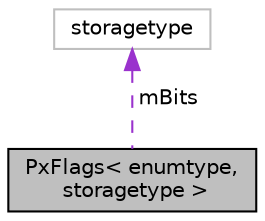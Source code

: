 digraph "PxFlags&lt; enumtype, storagetype &gt;"
{
  edge [fontname="Helvetica",fontsize="10",labelfontname="Helvetica",labelfontsize="10"];
  node [fontname="Helvetica",fontsize="10",shape=record];
  Node1 [label="PxFlags\< enumtype,\l storagetype \>",height=0.2,width=0.4,color="black", fillcolor="grey75", style="filled", fontcolor="black"];
  Node2 -> Node1 [dir="back",color="darkorchid3",fontsize="10",style="dashed",label=" mBits" ,fontname="Helvetica"];
  Node2 [label="storagetype",height=0.2,width=0.4,color="grey75", fillcolor="white", style="filled"];
}
